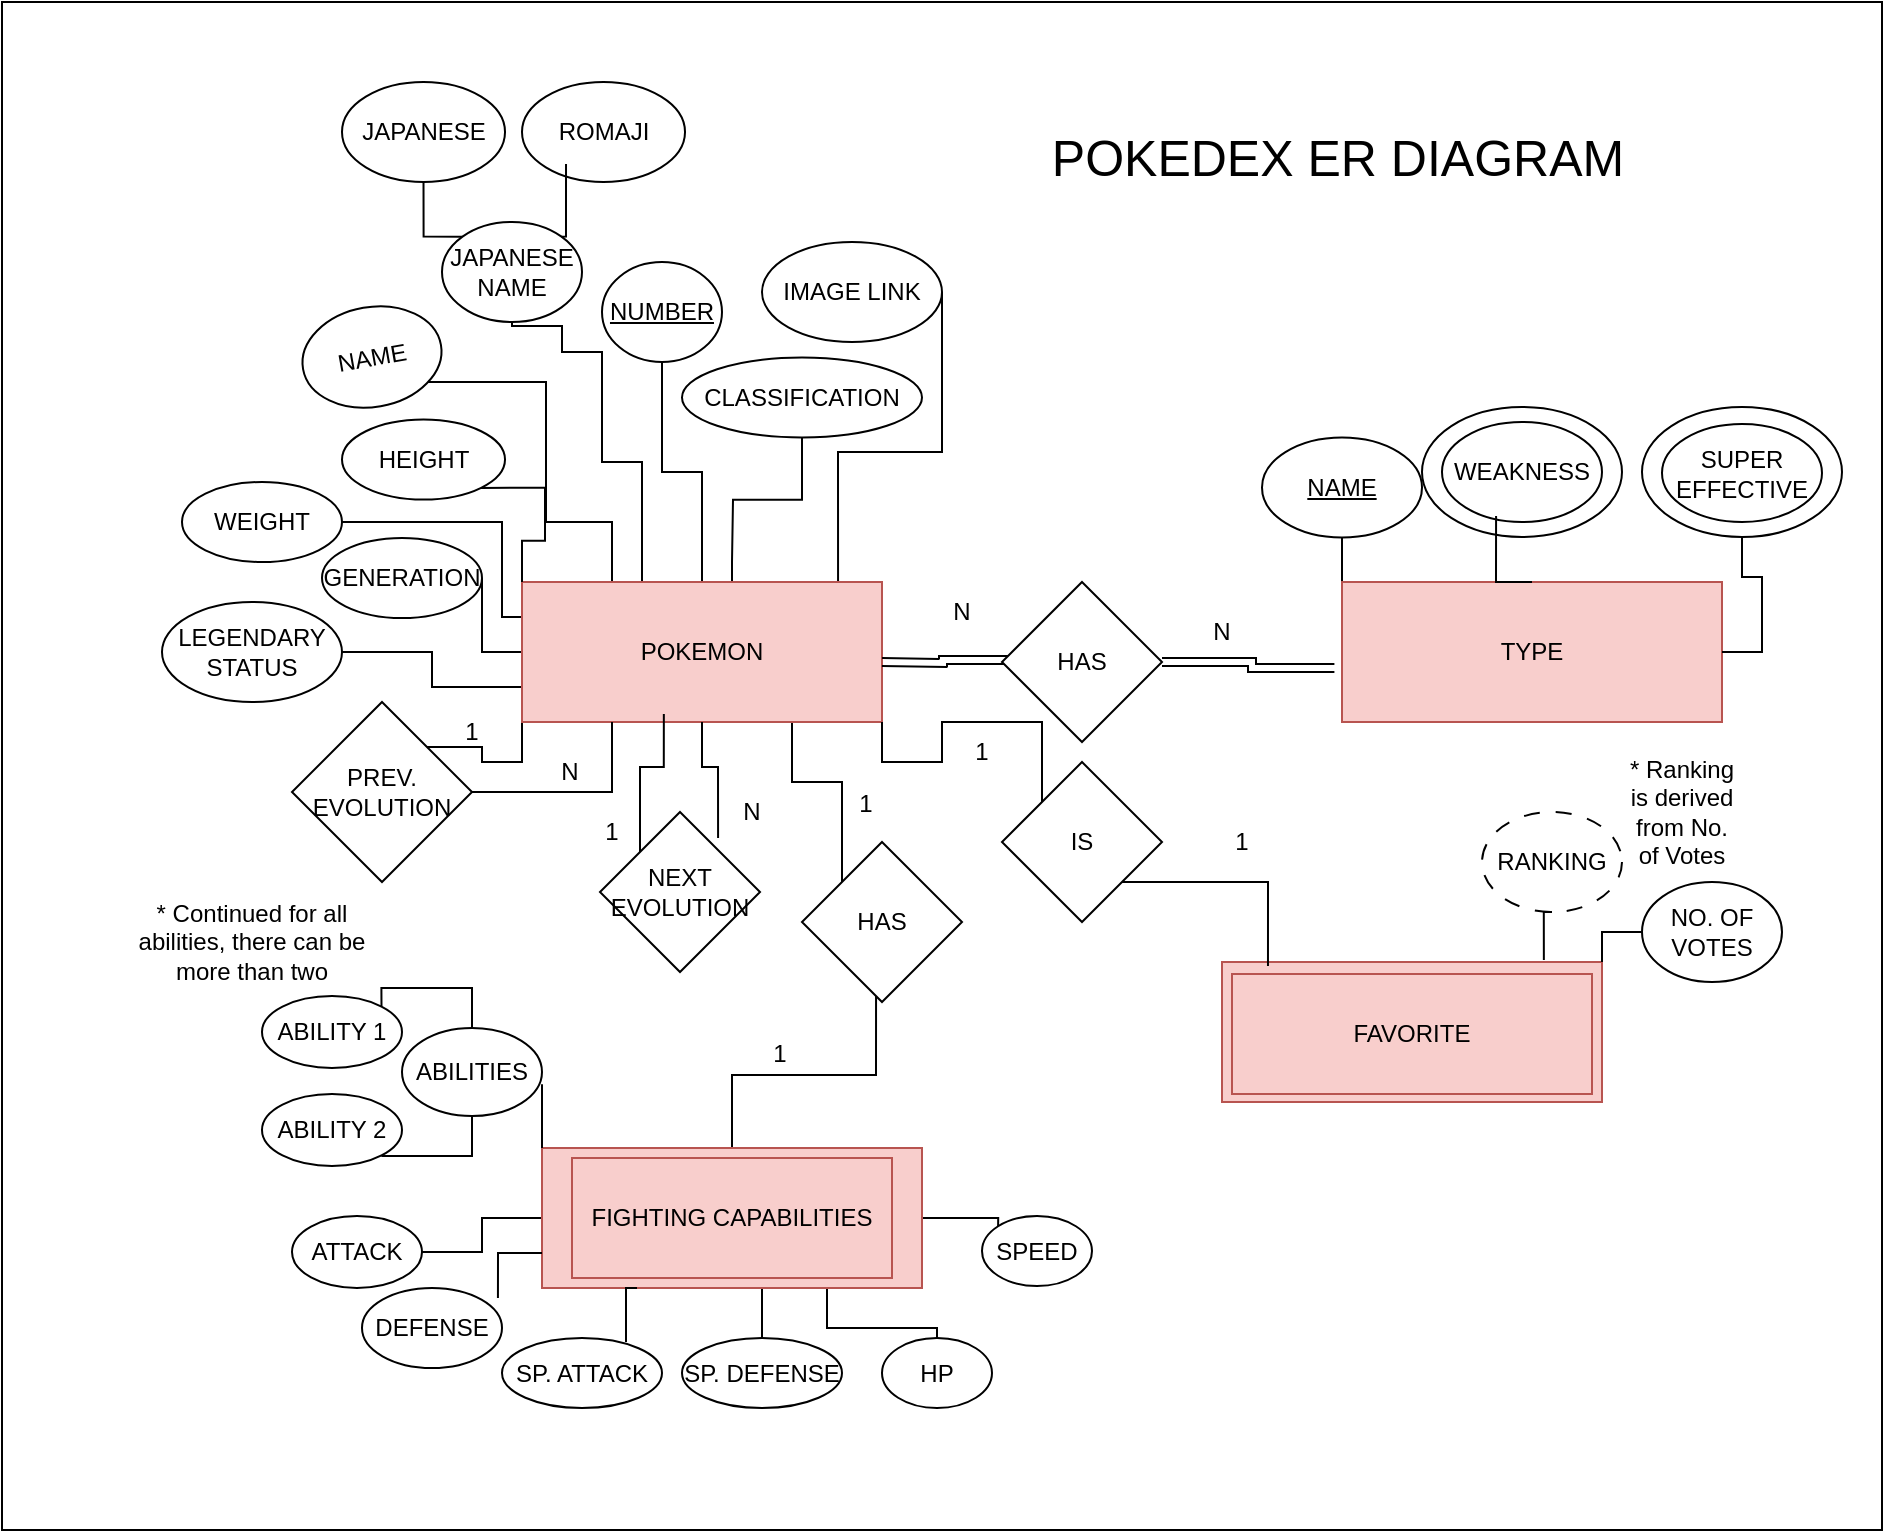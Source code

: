 <mxfile version="24.0.7" type="github">
  <diagram name="Page-1" id="Sbk3Eo_ly9QSLVSdRJkZ">
    <mxGraphModel dx="2072" dy="1694" grid="1" gridSize="10" guides="1" tooltips="1" connect="1" arrows="1" fold="1" page="1" pageScale="1" pageWidth="850" pageHeight="1100" math="0" shadow="0">
      <root>
        <mxCell id="0" />
        <mxCell id="1" parent="0" />
        <mxCell id="WvA3ibDLZRNIXYbd0nnT-17" value="" style="rounded=0;whiteSpace=wrap;html=1;" vertex="1" parent="1">
          <mxGeometry x="-120" y="-120" width="940" height="764" as="geometry" />
        </mxCell>
        <mxCell id="JgLcO3IamqkXX1sSQGq1-5" style="edgeStyle=orthogonalEdgeStyle;rounded=0;orthogonalLoop=1;jettySize=auto;html=1;exitX=0.25;exitY=0;exitDx=0;exitDy=0;entryX=0.5;entryY=1;entryDx=0;entryDy=0;endArrow=none;endFill=0;" parent="1" source="JgLcO3IamqkXX1sSQGq1-22" edge="1">
          <mxGeometry relative="1" as="geometry">
            <mxPoint x="193.967" y="154.645" as="sourcePoint" />
            <mxPoint x="71.341" y="62.12" as="targetPoint" />
            <Array as="points">
              <mxPoint x="185" y="140" />
              <mxPoint x="152" y="140" />
              <mxPoint x="152" y="70" />
              <mxPoint x="71" y="70" />
            </Array>
          </mxGeometry>
        </mxCell>
        <mxCell id="JgLcO3IamqkXX1sSQGq1-16" style="edgeStyle=orthogonalEdgeStyle;rounded=0;orthogonalLoop=1;jettySize=auto;html=1;exitX=0.5;exitY=0;exitDx=0;exitDy=0;entryX=0.5;entryY=1;entryDx=0;entryDy=0;endArrow=none;endFill=0;" parent="1" target="JgLcO3IamqkXX1sSQGq1-7" edge="1">
          <mxGeometry relative="1" as="geometry">
            <mxPoint x="245" y="160" as="sourcePoint" />
          </mxGeometry>
        </mxCell>
        <mxCell id="JgLcO3IamqkXX1sSQGq1-19" style="edgeStyle=orthogonalEdgeStyle;rounded=0;orthogonalLoop=1;jettySize=auto;html=1;exitX=1;exitY=0.5;exitDx=0;exitDy=0;endArrow=none;endFill=0;entryX=-0.02;entryY=0.614;entryDx=0;entryDy=0;entryPerimeter=0;shape=link;" parent="1" source="JgLcO3IamqkXX1sSQGq1-24" target="JgLcO3IamqkXX1sSQGq1-23" edge="1">
          <mxGeometry relative="1" as="geometry">
            <mxPoint x="320" y="210" as="sourcePoint" />
            <mxPoint x="480" y="210" as="targetPoint" />
          </mxGeometry>
        </mxCell>
        <mxCell id="JgLcO3IamqkXX1sSQGq1-3" value="NAME" style="ellipse;whiteSpace=wrap;html=1;rotation=-10;" parent="1" vertex="1">
          <mxGeometry x="30.0" y="32.5" width="70" height="50" as="geometry" />
        </mxCell>
        <mxCell id="JgLcO3IamqkXX1sSQGq1-46" style="edgeStyle=orthogonalEdgeStyle;rounded=0;orthogonalLoop=1;jettySize=auto;html=1;exitX=0;exitY=0;exitDx=0;exitDy=0;entryX=0.5;entryY=1;entryDx=0;entryDy=0;endArrow=none;endFill=0;" parent="1" source="JgLcO3IamqkXX1sSQGq1-4" target="JgLcO3IamqkXX1sSQGq1-44" edge="1">
          <mxGeometry relative="1" as="geometry" />
        </mxCell>
        <mxCell id="JgLcO3IamqkXX1sSQGq1-4" value="JAPANESE NAME" style="ellipse;whiteSpace=wrap;html=1;rotation=0;" parent="1" vertex="1">
          <mxGeometry x="100" y="-10" width="70" height="50" as="geometry" />
        </mxCell>
        <mxCell id="JgLcO3IamqkXX1sSQGq1-6" style="edgeStyle=orthogonalEdgeStyle;rounded=0;orthogonalLoop=1;jettySize=auto;html=1;exitX=0.5;exitY=0;exitDx=0;exitDy=0;endArrow=none;endFill=0;" parent="1" target="JgLcO3IamqkXX1sSQGq1-4" edge="1">
          <mxGeometry relative="1" as="geometry">
            <mxPoint x="245" y="160" as="sourcePoint" />
            <Array as="points">
              <mxPoint x="245" y="170" />
              <mxPoint x="200" y="170" />
              <mxPoint x="200" y="110" />
              <mxPoint x="180" y="110" />
              <mxPoint x="180" y="55" />
              <mxPoint x="160" y="55" />
              <mxPoint x="160" y="42" />
              <mxPoint x="135" y="42" />
            </Array>
          </mxGeometry>
        </mxCell>
        <mxCell id="JgLcO3IamqkXX1sSQGq1-7" value="CLASSIFICATION" style="ellipse;whiteSpace=wrap;html=1;rotation=0;" parent="1" vertex="1">
          <mxGeometry x="220" y="57.76" width="120" height="40" as="geometry" />
        </mxCell>
        <mxCell id="JgLcO3IamqkXX1sSQGq1-73" style="edgeStyle=orthogonalEdgeStyle;rounded=0;orthogonalLoop=1;jettySize=auto;html=1;exitX=0.5;exitY=1;exitDx=0;exitDy=0;endArrow=none;endFill=0;" parent="1" source="JgLcO3IamqkXX1sSQGq1-9" target="JgLcO3IamqkXX1sSQGq1-22" edge="1">
          <mxGeometry relative="1" as="geometry" />
        </mxCell>
        <mxCell id="JgLcO3IamqkXX1sSQGq1-9" value="&lt;u&gt;NUMBER&lt;/u&gt;" style="ellipse;whiteSpace=wrap;html=1;rotation=0;" parent="1" vertex="1">
          <mxGeometry x="180" y="10" width="60" height="50" as="geometry" />
        </mxCell>
        <mxCell id="JgLcO3IamqkXX1sSQGq1-12" value="IMAGE LINK" style="ellipse;whiteSpace=wrap;html=1;rotation=0;" parent="1" vertex="1">
          <mxGeometry x="260" width="90" height="50" as="geometry" />
        </mxCell>
        <mxCell id="JgLcO3IamqkXX1sSQGq1-17" style="edgeStyle=orthogonalEdgeStyle;rounded=0;orthogonalLoop=1;jettySize=auto;html=1;exitX=1;exitY=0;exitDx=0;exitDy=0;endArrow=none;endFill=0;" parent="1" target="JgLcO3IamqkXX1sSQGq1-12" edge="1">
          <mxGeometry relative="1" as="geometry">
            <mxPoint x="298.033" y="174.645" as="sourcePoint" />
            <Array as="points">
              <mxPoint x="298" y="105" />
              <mxPoint x="350" y="105" />
            </Array>
          </mxGeometry>
        </mxCell>
        <mxCell id="JgLcO3IamqkXX1sSQGq1-58" style="edgeStyle=orthogonalEdgeStyle;rounded=0;orthogonalLoop=1;jettySize=auto;html=1;exitX=0.463;exitY=0.838;exitDx=0;exitDy=0;endArrow=none;endFill=0;exitPerimeter=0;" parent="1" source="JgLcO3IamqkXX1sSQGq1-59" target="JgLcO3IamqkXX1sSQGq1-57" edge="1">
          <mxGeometry relative="1" as="geometry">
            <mxPoint x="240" y="403" as="sourcePoint" />
          </mxGeometry>
        </mxCell>
        <mxCell id="JgLcO3IamqkXX1sSQGq1-67" style="edgeStyle=orthogonalEdgeStyle;rounded=0;orthogonalLoop=1;jettySize=auto;html=1;exitX=0;exitY=0.25;exitDx=0;exitDy=0;entryX=1;entryY=0.5;entryDx=0;entryDy=0;endArrow=none;endFill=0;" parent="1" source="JgLcO3IamqkXX1sSQGq1-22" target="JgLcO3IamqkXX1sSQGq1-63" edge="1">
          <mxGeometry relative="1" as="geometry">
            <Array as="points">
              <mxPoint x="130" y="188" />
              <mxPoint x="130" y="140" />
            </Array>
          </mxGeometry>
        </mxCell>
        <mxCell id="JgLcO3IamqkXX1sSQGq1-70" style="edgeStyle=orthogonalEdgeStyle;rounded=0;orthogonalLoop=1;jettySize=auto;html=1;exitX=0;exitY=0.5;exitDx=0;exitDy=0;entryX=1;entryY=0.5;entryDx=0;entryDy=0;endArrow=none;endFill=0;" parent="1" source="JgLcO3IamqkXX1sSQGq1-22" target="JgLcO3IamqkXX1sSQGq1-68" edge="1">
          <mxGeometry relative="1" as="geometry" />
        </mxCell>
        <mxCell id="JgLcO3IamqkXX1sSQGq1-71" style="edgeStyle=orthogonalEdgeStyle;rounded=0;orthogonalLoop=1;jettySize=auto;html=1;exitX=0;exitY=0.75;exitDx=0;exitDy=0;entryX=1;entryY=0.5;entryDx=0;entryDy=0;endArrow=none;endFill=0;" parent="1" source="JgLcO3IamqkXX1sSQGq1-22" target="JgLcO3IamqkXX1sSQGq1-69" edge="1">
          <mxGeometry relative="1" as="geometry" />
        </mxCell>
        <mxCell id="WvA3ibDLZRNIXYbd0nnT-3" style="edgeStyle=orthogonalEdgeStyle;rounded=0;orthogonalLoop=1;jettySize=auto;html=1;exitX=0;exitY=1;exitDx=0;exitDy=0;entryX=1;entryY=0;entryDx=0;entryDy=0;endArrow=none;endFill=0;" edge="1" parent="1" source="JgLcO3IamqkXX1sSQGq1-22" target="WvA3ibDLZRNIXYbd0nnT-1">
          <mxGeometry relative="1" as="geometry" />
        </mxCell>
        <mxCell id="WvA3ibDLZRNIXYbd0nnT-8" style="edgeStyle=orthogonalEdgeStyle;rounded=0;orthogonalLoop=1;jettySize=auto;html=1;exitX=0.75;exitY=1;exitDx=0;exitDy=0;entryX=0;entryY=0;entryDx=0;entryDy=0;endArrow=none;endFill=0;" edge="1" parent="1" source="JgLcO3IamqkXX1sSQGq1-22" target="JgLcO3IamqkXX1sSQGq1-59">
          <mxGeometry relative="1" as="geometry" />
        </mxCell>
        <mxCell id="JgLcO3IamqkXX1sSQGq1-22" value="POKEMON" style="rounded=0;whiteSpace=wrap;html=1;fillColor=#f8cecc;strokeColor=#b85450;" parent="1" vertex="1">
          <mxGeometry x="140" y="170" width="180" height="70" as="geometry" />
        </mxCell>
        <mxCell id="JgLcO3IamqkXX1sSQGq1-31" style="edgeStyle=orthogonalEdgeStyle;rounded=0;orthogonalLoop=1;jettySize=auto;html=1;exitX=0;exitY=0;exitDx=0;exitDy=0;entryX=0.5;entryY=1;entryDx=0;entryDy=0;endArrow=none;endFill=0;" parent="1" source="JgLcO3IamqkXX1sSQGq1-23" target="JgLcO3IamqkXX1sSQGq1-30" edge="1">
          <mxGeometry relative="1" as="geometry" />
        </mxCell>
        <mxCell id="JgLcO3IamqkXX1sSQGq1-23" value="TYPE" style="rounded=0;whiteSpace=wrap;html=1;fillColor=#f8cecc;strokeColor=#b85450;" parent="1" vertex="1">
          <mxGeometry x="550" y="170" width="190" height="70" as="geometry" />
        </mxCell>
        <mxCell id="JgLcO3IamqkXX1sSQGq1-25" value="" style="edgeStyle=orthogonalEdgeStyle;rounded=0;orthogonalLoop=1;jettySize=auto;html=1;exitX=1;exitY=0.5;exitDx=0;exitDy=0;endArrow=none;endFill=0;entryX=0.088;entryY=0.488;entryDx=0;entryDy=0;entryPerimeter=0;shape=link;" parent="1" target="JgLcO3IamqkXX1sSQGq1-24" edge="1">
          <mxGeometry relative="1" as="geometry">
            <mxPoint x="320" y="210" as="sourcePoint" />
            <mxPoint x="547" y="213" as="targetPoint" />
          </mxGeometry>
        </mxCell>
        <mxCell id="JgLcO3IamqkXX1sSQGq1-24" value="HAS" style="rhombus;whiteSpace=wrap;html=1;" parent="1" vertex="1">
          <mxGeometry x="380" y="170" width="80" height="80" as="geometry" />
        </mxCell>
        <mxCell id="JgLcO3IamqkXX1sSQGq1-26" value="N" style="text;html=1;align=center;verticalAlign=middle;whiteSpace=wrap;rounded=0;" parent="1" vertex="1">
          <mxGeometry x="330" y="170" width="60" height="30" as="geometry" />
        </mxCell>
        <mxCell id="JgLcO3IamqkXX1sSQGq1-27" value="N" style="text;html=1;align=center;verticalAlign=middle;whiteSpace=wrap;rounded=0;" parent="1" vertex="1">
          <mxGeometry x="460" y="180" width="60" height="30" as="geometry" />
        </mxCell>
        <mxCell id="JgLcO3IamqkXX1sSQGq1-30" value="&lt;u&gt;NAME&lt;/u&gt;" style="ellipse;whiteSpace=wrap;html=1;" parent="1" vertex="1">
          <mxGeometry x="510" y="97.76" width="80" height="50" as="geometry" />
        </mxCell>
        <mxCell id="JgLcO3IamqkXX1sSQGq1-34" value="" style="ellipse;whiteSpace=wrap;html=1;" parent="1" vertex="1">
          <mxGeometry x="590" y="82.5" width="100" height="65" as="geometry" />
        </mxCell>
        <mxCell id="JgLcO3IamqkXX1sSQGq1-32" value="WEAKNESS" style="ellipse;whiteSpace=wrap;html=1;" parent="1" vertex="1">
          <mxGeometry x="600" y="90" width="80" height="50" as="geometry" />
        </mxCell>
        <mxCell id="JgLcO3IamqkXX1sSQGq1-33" style="edgeStyle=orthogonalEdgeStyle;rounded=0;orthogonalLoop=1;jettySize=auto;html=1;exitX=0.5;exitY=0;exitDx=0;exitDy=0;entryX=0.338;entryY=0.94;entryDx=0;entryDy=0;entryPerimeter=0;endArrow=none;endFill=0;" parent="1" source="JgLcO3IamqkXX1sSQGq1-23" target="JgLcO3IamqkXX1sSQGq1-32" edge="1">
          <mxGeometry relative="1" as="geometry" />
        </mxCell>
        <mxCell id="JgLcO3IamqkXX1sSQGq1-37" style="edgeStyle=orthogonalEdgeStyle;rounded=0;orthogonalLoop=1;jettySize=auto;html=1;exitX=0.5;exitY=1;exitDx=0;exitDy=0;entryX=1;entryY=0.5;entryDx=0;entryDy=0;endArrow=none;endFill=0;" parent="1" source="JgLcO3IamqkXX1sSQGq1-36" target="JgLcO3IamqkXX1sSQGq1-23" edge="1">
          <mxGeometry relative="1" as="geometry" />
        </mxCell>
        <mxCell id="JgLcO3IamqkXX1sSQGq1-36" value="" style="ellipse;whiteSpace=wrap;html=1;" parent="1" vertex="1">
          <mxGeometry x="700" y="82.5" width="100" height="65" as="geometry" />
        </mxCell>
        <mxCell id="JgLcO3IamqkXX1sSQGq1-35" value="SUPER EFFECTIVE" style="ellipse;whiteSpace=wrap;html=1;" parent="1" vertex="1">
          <mxGeometry x="710" y="91.0" width="80" height="49" as="geometry" />
        </mxCell>
        <mxCell id="JgLcO3IamqkXX1sSQGq1-38" value="FAVORITE" style="rounded=0;whiteSpace=wrap;html=1;fillColor=#f8cecc;strokeColor=#b85450;" parent="1" vertex="1">
          <mxGeometry x="490" y="360" width="190" height="70" as="geometry" />
        </mxCell>
        <mxCell id="JgLcO3IamqkXX1sSQGq1-39" style="edgeStyle=orthogonalEdgeStyle;rounded=0;orthogonalLoop=1;jettySize=auto;html=1;exitX=1;exitY=1;exitDx=0;exitDy=0;entryX=0.121;entryY=0.029;entryDx=0;entryDy=0;entryPerimeter=0;endArrow=none;endFill=0;" parent="1" source="JgLcO3IamqkXX1sSQGq1-40" target="JgLcO3IamqkXX1sSQGq1-38" edge="1">
          <mxGeometry relative="1" as="geometry" />
        </mxCell>
        <mxCell id="JgLcO3IamqkXX1sSQGq1-41" value="" style="edgeStyle=orthogonalEdgeStyle;rounded=0;orthogonalLoop=1;jettySize=auto;html=1;exitX=1;exitY=1;exitDx=0;exitDy=0;entryX=0;entryY=0;entryDx=0;entryDy=0;endArrow=none;endFill=0;" parent="1" source="JgLcO3IamqkXX1sSQGq1-22" target="JgLcO3IamqkXX1sSQGq1-40" edge="1">
          <mxGeometry relative="1" as="geometry">
            <mxPoint x="320" y="240" as="sourcePoint" />
            <mxPoint x="513" y="362" as="targetPoint" />
          </mxGeometry>
        </mxCell>
        <mxCell id="JgLcO3IamqkXX1sSQGq1-40" value="IS" style="rhombus;whiteSpace=wrap;html=1;" parent="1" vertex="1">
          <mxGeometry x="380" y="260" width="80" height="80" as="geometry" />
        </mxCell>
        <mxCell id="JgLcO3IamqkXX1sSQGq1-42" value="1" style="text;html=1;align=center;verticalAlign=middle;whiteSpace=wrap;rounded=0;" parent="1" vertex="1">
          <mxGeometry x="340" y="240" width="60" height="30" as="geometry" />
        </mxCell>
        <mxCell id="JgLcO3IamqkXX1sSQGq1-43" value="1" style="text;html=1;align=center;verticalAlign=middle;whiteSpace=wrap;rounded=0;" parent="1" vertex="1">
          <mxGeometry x="470" y="285" width="60" height="30" as="geometry" />
        </mxCell>
        <mxCell id="JgLcO3IamqkXX1sSQGq1-44" value="JAPANESE" style="ellipse;whiteSpace=wrap;html=1;" parent="1" vertex="1">
          <mxGeometry x="50" y="-80" width="81.51" height="50" as="geometry" />
        </mxCell>
        <mxCell id="JgLcO3IamqkXX1sSQGq1-45" value="ROMAJI" style="ellipse;whiteSpace=wrap;html=1;" parent="1" vertex="1">
          <mxGeometry x="140" y="-80" width="81.51" height="50" as="geometry" />
        </mxCell>
        <mxCell id="JgLcO3IamqkXX1sSQGq1-47" style="edgeStyle=orthogonalEdgeStyle;rounded=0;orthogonalLoop=1;jettySize=auto;html=1;exitX=1;exitY=0;exitDx=0;exitDy=0;entryX=0.27;entryY=0.82;entryDx=0;entryDy=0;entryPerimeter=0;endArrow=none;endFill=0;" parent="1" source="JgLcO3IamqkXX1sSQGq1-4" target="JgLcO3IamqkXX1sSQGq1-45" edge="1">
          <mxGeometry relative="1" as="geometry" />
        </mxCell>
        <mxCell id="JgLcO3IamqkXX1sSQGq1-50" value="RANKING" style="ellipse;whiteSpace=wrap;html=1;dashed=1;dashPattern=8 8;" parent="1" vertex="1">
          <mxGeometry x="620" y="285" width="70" height="50" as="geometry" />
        </mxCell>
        <mxCell id="JgLcO3IamqkXX1sSQGq1-54" style="edgeStyle=orthogonalEdgeStyle;rounded=0;orthogonalLoop=1;jettySize=auto;html=1;exitX=0;exitY=0.5;exitDx=0;exitDy=0;entryX=1;entryY=0;entryDx=0;entryDy=0;endArrow=none;endFill=0;" parent="1" source="JgLcO3IamqkXX1sSQGq1-52" target="JgLcO3IamqkXX1sSQGq1-38" edge="1">
          <mxGeometry relative="1" as="geometry" />
        </mxCell>
        <mxCell id="JgLcO3IamqkXX1sSQGq1-52" value="NO. OF VOTES" style="ellipse;whiteSpace=wrap;html=1;" parent="1" vertex="1">
          <mxGeometry x="700" y="320" width="70" height="50" as="geometry" />
        </mxCell>
        <mxCell id="JgLcO3IamqkXX1sSQGq1-53" style="edgeStyle=orthogonalEdgeStyle;rounded=0;orthogonalLoop=1;jettySize=auto;html=1;exitX=0.5;exitY=1;exitDx=0;exitDy=0;entryX=0.847;entryY=-0.014;entryDx=0;entryDy=0;entryPerimeter=0;endArrow=none;endFill=0;" parent="1" source="JgLcO3IamqkXX1sSQGq1-50" target="JgLcO3IamqkXX1sSQGq1-38" edge="1">
          <mxGeometry relative="1" as="geometry" />
        </mxCell>
        <mxCell id="JgLcO3IamqkXX1sSQGq1-55" value="* Ranking is derived from No. of Votes" style="text;html=1;align=center;verticalAlign=middle;whiteSpace=wrap;rounded=0;" parent="1" vertex="1">
          <mxGeometry x="690" y="270" width="60" height="30" as="geometry" />
        </mxCell>
        <mxCell id="JgLcO3IamqkXX1sSQGq1-84" style="edgeStyle=orthogonalEdgeStyle;rounded=0;orthogonalLoop=1;jettySize=auto;html=1;exitX=0;exitY=0.5;exitDx=0;exitDy=0;entryX=1;entryY=0.5;entryDx=0;entryDy=0;endArrow=none;endFill=0;" parent="1" source="JgLcO3IamqkXX1sSQGq1-57" target="JgLcO3IamqkXX1sSQGq1-79" edge="1">
          <mxGeometry relative="1" as="geometry" />
        </mxCell>
        <mxCell id="JgLcO3IamqkXX1sSQGq1-87" style="edgeStyle=orthogonalEdgeStyle;rounded=0;orthogonalLoop=1;jettySize=auto;html=1;exitX=0.5;exitY=1;exitDx=0;exitDy=0;entryX=0.5;entryY=0;entryDx=0;entryDy=0;endArrow=none;endFill=0;" parent="1" source="JgLcO3IamqkXX1sSQGq1-57" target="JgLcO3IamqkXX1sSQGq1-82" edge="1">
          <mxGeometry relative="1" as="geometry" />
        </mxCell>
        <mxCell id="JgLcO3IamqkXX1sSQGq1-91" style="edgeStyle=orthogonalEdgeStyle;rounded=0;orthogonalLoop=1;jettySize=auto;html=1;exitX=0.75;exitY=1;exitDx=0;exitDy=0;entryX=0.5;entryY=0;entryDx=0;entryDy=0;endArrow=none;endFill=0;" parent="1" source="JgLcO3IamqkXX1sSQGq1-57" target="JgLcO3IamqkXX1sSQGq1-88" edge="1">
          <mxGeometry relative="1" as="geometry" />
        </mxCell>
        <mxCell id="JgLcO3IamqkXX1sSQGq1-92" style="edgeStyle=orthogonalEdgeStyle;rounded=0;orthogonalLoop=1;jettySize=auto;html=1;exitX=1;exitY=0.5;exitDx=0;exitDy=0;entryX=0;entryY=0;entryDx=0;entryDy=0;endArrow=none;endFill=0;" parent="1" source="JgLcO3IamqkXX1sSQGq1-57" target="JgLcO3IamqkXX1sSQGq1-90" edge="1">
          <mxGeometry relative="1" as="geometry" />
        </mxCell>
        <mxCell id="JgLcO3IamqkXX1sSQGq1-57" value="FIGHTING CAPABILITIES" style="rounded=0;whiteSpace=wrap;html=1;fillColor=#f8cecc;strokeColor=#b85450;" parent="1" vertex="1">
          <mxGeometry x="150" y="453" width="190" height="70" as="geometry" />
        </mxCell>
        <mxCell id="JgLcO3IamqkXX1sSQGq1-59" value="HAS" style="rhombus;whiteSpace=wrap;html=1;" parent="1" vertex="1">
          <mxGeometry x="280" y="300" width="80" height="80" as="geometry" />
        </mxCell>
        <mxCell id="JgLcO3IamqkXX1sSQGq1-61" value="1" style="text;html=1;align=center;verticalAlign=middle;whiteSpace=wrap;rounded=0;" parent="1" vertex="1">
          <mxGeometry x="297" y="266" width="30" height="30" as="geometry" />
        </mxCell>
        <mxCell id="JgLcO3IamqkXX1sSQGq1-64" style="edgeStyle=orthogonalEdgeStyle;rounded=0;orthogonalLoop=1;jettySize=auto;html=1;exitX=1;exitY=1;exitDx=0;exitDy=0;entryX=0;entryY=0;entryDx=0;entryDy=0;endArrow=none;endFill=0;" parent="1" source="JgLcO3IamqkXX1sSQGq1-62" target="JgLcO3IamqkXX1sSQGq1-22" edge="1">
          <mxGeometry relative="1" as="geometry" />
        </mxCell>
        <mxCell id="JgLcO3IamqkXX1sSQGq1-62" value="HEIGHT" style="ellipse;whiteSpace=wrap;html=1;rotation=0;" parent="1" vertex="1">
          <mxGeometry x="50" y="88.76" width="81.51" height="40" as="geometry" />
        </mxCell>
        <mxCell id="JgLcO3IamqkXX1sSQGq1-63" value="WEIGHT" style="ellipse;whiteSpace=wrap;html=1;rotation=0;" parent="1" vertex="1">
          <mxGeometry x="-30" y="120" width="80" height="40" as="geometry" />
        </mxCell>
        <mxCell id="JgLcO3IamqkXX1sSQGq1-65" value="1" style="text;html=1;align=center;verticalAlign=middle;whiteSpace=wrap;rounded=0;" parent="1" vertex="1">
          <mxGeometry x="239" y="391" width="60" height="30" as="geometry" />
        </mxCell>
        <mxCell id="JgLcO3IamqkXX1sSQGq1-68" value="GENERATION" style="ellipse;whiteSpace=wrap;html=1;rotation=0;" parent="1" vertex="1">
          <mxGeometry x="40" y="148" width="80" height="40" as="geometry" />
        </mxCell>
        <mxCell id="JgLcO3IamqkXX1sSQGq1-69" value="LEGENDARY STATUS" style="ellipse;whiteSpace=wrap;html=1;rotation=0;" parent="1" vertex="1">
          <mxGeometry x="-40" y="180" width="90" height="50" as="geometry" />
        </mxCell>
        <mxCell id="JgLcO3IamqkXX1sSQGq1-74" value="FAVORITE" style="rounded=0;whiteSpace=wrap;html=1;fillColor=#f8cecc;strokeColor=#b85450;" parent="1" vertex="1">
          <mxGeometry x="495" y="366" width="180" height="60" as="geometry" />
        </mxCell>
        <mxCell id="WvA3ibDLZRNIXYbd0nnT-20" style="edgeStyle=orthogonalEdgeStyle;rounded=0;orthogonalLoop=1;jettySize=auto;html=1;exitX=0.5;exitY=0;exitDx=0;exitDy=0;entryX=1;entryY=0;entryDx=0;entryDy=0;endArrow=none;endFill=0;" edge="1" parent="1" source="JgLcO3IamqkXX1sSQGq1-75" target="WvA3ibDLZRNIXYbd0nnT-19">
          <mxGeometry relative="1" as="geometry" />
        </mxCell>
        <mxCell id="WvA3ibDLZRNIXYbd0nnT-21" style="edgeStyle=orthogonalEdgeStyle;rounded=0;orthogonalLoop=1;jettySize=auto;html=1;exitX=0.5;exitY=1;exitDx=0;exitDy=0;entryX=1;entryY=1;entryDx=0;entryDy=0;endArrow=none;endFill=0;" edge="1" parent="1" source="JgLcO3IamqkXX1sSQGq1-75" target="JgLcO3IamqkXX1sSQGq1-77">
          <mxGeometry relative="1" as="geometry" />
        </mxCell>
        <mxCell id="JgLcO3IamqkXX1sSQGq1-75" value="ABILITIES" style="ellipse;whiteSpace=wrap;html=1;rotation=0;" parent="1" vertex="1">
          <mxGeometry x="80" y="393" width="70" height="44" as="geometry" />
        </mxCell>
        <mxCell id="JgLcO3IamqkXX1sSQGq1-76" style="edgeStyle=orthogonalEdgeStyle;rounded=0;orthogonalLoop=1;jettySize=auto;html=1;exitX=0;exitY=0;exitDx=0;exitDy=0;entryX=1;entryY=0.64;entryDx=0;entryDy=0;entryPerimeter=0;endArrow=none;endFill=0;" parent="1" source="JgLcO3IamqkXX1sSQGq1-57" target="JgLcO3IamqkXX1sSQGq1-75" edge="1">
          <mxGeometry relative="1" as="geometry" />
        </mxCell>
        <mxCell id="JgLcO3IamqkXX1sSQGq1-77" value="ABILITY 2" style="ellipse;whiteSpace=wrap;html=1;rotation=0;" parent="1" vertex="1">
          <mxGeometry x="10" y="426" width="70" height="36" as="geometry" />
        </mxCell>
        <mxCell id="JgLcO3IamqkXX1sSQGq1-79" value="ATTACK" style="ellipse;whiteSpace=wrap;html=1;rotation=0;" parent="1" vertex="1">
          <mxGeometry x="25" y="487" width="65" height="36" as="geometry" />
        </mxCell>
        <mxCell id="JgLcO3IamqkXX1sSQGq1-80" value="DEFENSE" style="ellipse;whiteSpace=wrap;html=1;rotation=0;" parent="1" vertex="1">
          <mxGeometry x="60" y="523" width="70" height="40" as="geometry" />
        </mxCell>
        <mxCell id="JgLcO3IamqkXX1sSQGq1-81" value="SP. ATTACK" style="ellipse;whiteSpace=wrap;html=1;rotation=0;" parent="1" vertex="1">
          <mxGeometry x="130" y="548" width="80" height="35" as="geometry" />
        </mxCell>
        <mxCell id="JgLcO3IamqkXX1sSQGq1-82" value="SP. DEFENSE" style="ellipse;whiteSpace=wrap;html=1;rotation=0;" parent="1" vertex="1">
          <mxGeometry x="220" y="548" width="80" height="35" as="geometry" />
        </mxCell>
        <mxCell id="JgLcO3IamqkXX1sSQGq1-85" style="edgeStyle=orthogonalEdgeStyle;rounded=0;orthogonalLoop=1;jettySize=auto;html=1;exitX=0;exitY=0.75;exitDx=0;exitDy=0;entryX=0.971;entryY=0.125;entryDx=0;entryDy=0;entryPerimeter=0;endArrow=none;endFill=0;" parent="1" source="JgLcO3IamqkXX1sSQGq1-57" target="JgLcO3IamqkXX1sSQGq1-80" edge="1">
          <mxGeometry relative="1" as="geometry" />
        </mxCell>
        <mxCell id="JgLcO3IamqkXX1sSQGq1-86" style="edgeStyle=orthogonalEdgeStyle;rounded=0;orthogonalLoop=1;jettySize=auto;html=1;exitX=0.25;exitY=1;exitDx=0;exitDy=0;entryX=0.775;entryY=0.057;entryDx=0;entryDy=0;entryPerimeter=0;endArrow=none;endFill=0;" parent="1" source="JgLcO3IamqkXX1sSQGq1-57" target="JgLcO3IamqkXX1sSQGq1-81" edge="1">
          <mxGeometry relative="1" as="geometry" />
        </mxCell>
        <mxCell id="JgLcO3IamqkXX1sSQGq1-88" value="HP" style="ellipse;whiteSpace=wrap;html=1;rotation=0;" parent="1" vertex="1">
          <mxGeometry x="320" y="548" width="55" height="35" as="geometry" />
        </mxCell>
        <mxCell id="JgLcO3IamqkXX1sSQGq1-90" value="SPEED" style="ellipse;whiteSpace=wrap;html=1;rotation=0;" parent="1" vertex="1">
          <mxGeometry x="370" y="487" width="55" height="35" as="geometry" />
        </mxCell>
        <mxCell id="JgLcO3IamqkXX1sSQGq1-94" value="FIGHTING CAPABILITIES" style="rounded=0;whiteSpace=wrap;html=1;fillColor=#f8cecc;strokeColor=#b85450;" parent="1" vertex="1">
          <mxGeometry x="165" y="458" width="160" height="60" as="geometry" />
        </mxCell>
        <mxCell id="WvA3ibDLZRNIXYbd0nnT-4" style="edgeStyle=orthogonalEdgeStyle;rounded=0;orthogonalLoop=1;jettySize=auto;html=1;exitX=1;exitY=1;exitDx=0;exitDy=0;entryX=0.25;entryY=1;entryDx=0;entryDy=0;endArrow=none;endFill=0;" edge="1" parent="1" source="WvA3ibDLZRNIXYbd0nnT-1" target="JgLcO3IamqkXX1sSQGq1-22">
          <mxGeometry relative="1" as="geometry">
            <Array as="points">
              <mxPoint x="93" y="275" />
              <mxPoint x="185" y="275" />
            </Array>
          </mxGeometry>
        </mxCell>
        <mxCell id="WvA3ibDLZRNIXYbd0nnT-1" value="PREV. EVOLUTION" style="rhombus;whiteSpace=wrap;html=1;" vertex="1" parent="1">
          <mxGeometry x="25" y="230" width="90" height="90" as="geometry" />
        </mxCell>
        <mxCell id="WvA3ibDLZRNIXYbd0nnT-2" value="NEXT EVOLUTION" style="rhombus;whiteSpace=wrap;html=1;" vertex="1" parent="1">
          <mxGeometry x="179" y="285" width="80" height="80" as="geometry" />
        </mxCell>
        <mxCell id="WvA3ibDLZRNIXYbd0nnT-10" style="edgeStyle=orthogonalEdgeStyle;rounded=0;orthogonalLoop=1;jettySize=auto;html=1;exitX=0;exitY=0;exitDx=0;exitDy=0;entryX=0.394;entryY=0.943;entryDx=0;entryDy=0;entryPerimeter=0;endArrow=none;endFill=0;" edge="1" parent="1" source="WvA3ibDLZRNIXYbd0nnT-2" target="JgLcO3IamqkXX1sSQGq1-22">
          <mxGeometry relative="1" as="geometry" />
        </mxCell>
        <mxCell id="WvA3ibDLZRNIXYbd0nnT-11" style="edgeStyle=orthogonalEdgeStyle;rounded=0;orthogonalLoop=1;jettySize=auto;html=1;exitX=0.5;exitY=1;exitDx=0;exitDy=0;entryX=0.738;entryY=0.163;entryDx=0;entryDy=0;entryPerimeter=0;endArrow=none;endFill=0;" edge="1" parent="1" source="JgLcO3IamqkXX1sSQGq1-22" target="WvA3ibDLZRNIXYbd0nnT-2">
          <mxGeometry relative="1" as="geometry" />
        </mxCell>
        <mxCell id="WvA3ibDLZRNIXYbd0nnT-12" value="1" style="text;html=1;align=center;verticalAlign=middle;whiteSpace=wrap;rounded=0;" vertex="1" parent="1">
          <mxGeometry x="170" y="280" width="30" height="30" as="geometry" />
        </mxCell>
        <mxCell id="WvA3ibDLZRNIXYbd0nnT-13" value="N" style="text;html=1;align=center;verticalAlign=middle;whiteSpace=wrap;rounded=0;" vertex="1" parent="1">
          <mxGeometry x="240" y="270" width="30" height="30" as="geometry" />
        </mxCell>
        <mxCell id="WvA3ibDLZRNIXYbd0nnT-15" value="N" style="text;html=1;align=center;verticalAlign=middle;whiteSpace=wrap;rounded=0;" vertex="1" parent="1">
          <mxGeometry x="149" y="250" width="30" height="30" as="geometry" />
        </mxCell>
        <mxCell id="WvA3ibDLZRNIXYbd0nnT-16" value="1" style="text;html=1;align=center;verticalAlign=middle;whiteSpace=wrap;rounded=0;" vertex="1" parent="1">
          <mxGeometry x="100" y="230" width="30" height="30" as="geometry" />
        </mxCell>
        <mxCell id="WvA3ibDLZRNIXYbd0nnT-18" value="&lt;font style=&quot;font-size: 25px;&quot;&gt;POKEDEX ER DIAGRAM&lt;/font&gt;" style="text;html=1;align=center;verticalAlign=middle;whiteSpace=wrap;rounded=0;" vertex="1" parent="1">
          <mxGeometry x="393" y="-58" width="310" height="30" as="geometry" />
        </mxCell>
        <mxCell id="WvA3ibDLZRNIXYbd0nnT-19" value="ABILITY 1" style="ellipse;whiteSpace=wrap;html=1;rotation=0;" vertex="1" parent="1">
          <mxGeometry x="10" y="377" width="70" height="36" as="geometry" />
        </mxCell>
        <mxCell id="WvA3ibDLZRNIXYbd0nnT-22" value="* Continued for all abilities, there can be more than two" style="text;html=1;align=center;verticalAlign=middle;whiteSpace=wrap;rounded=0;" vertex="1" parent="1">
          <mxGeometry x="-60" y="335" width="130" height="30" as="geometry" />
        </mxCell>
      </root>
    </mxGraphModel>
  </diagram>
</mxfile>

